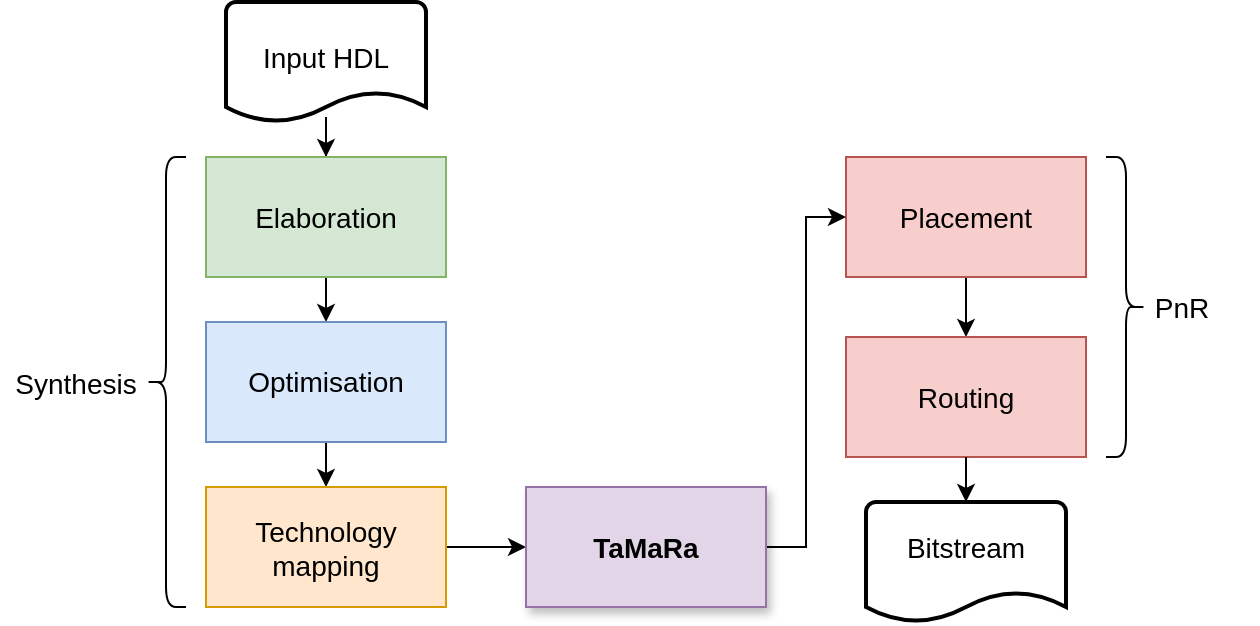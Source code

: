 <mxfile version="24.7.5">
  <diagram name="Page-1" id="rIEjTlfnBz-9zcmWtMJR">
    <mxGraphModel dx="3905" dy="2285" grid="1" gridSize="10" guides="1" tooltips="1" connect="1" arrows="1" fold="1" page="1" pageScale="1" pageWidth="827" pageHeight="1169" math="0" shadow="0">
      <root>
        <mxCell id="0" />
        <mxCell id="1" parent="0" />
        <mxCell id="A__plgbokK1b6xo6oSvK-21" value="" style="strokeWidth=2;html=1;shape=mxgraph.flowchart.document2;whiteSpace=wrap;size=0.25;" parent="1" vertex="1">
          <mxGeometry x="470" y="340" width="100" height="60" as="geometry" />
        </mxCell>
        <mxCell id="cOmfLBYraB-ggosAeQY--3" value="" style="edgeStyle=orthogonalEdgeStyle;rounded=0;orthogonalLoop=1;jettySize=auto;html=1;entryX=0.5;entryY=0;entryDx=0;entryDy=0;" parent="1" source="A__plgbokK1b6xo6oSvK-20" target="A__plgbokK1b6xo6oSvK-1" edge="1">
          <mxGeometry relative="1" as="geometry" />
        </mxCell>
        <mxCell id="A__plgbokK1b6xo6oSvK-20" value="" style="strokeWidth=2;html=1;shape=mxgraph.flowchart.document2;whiteSpace=wrap;size=0.25;" parent="1" vertex="1">
          <mxGeometry x="150" y="90" width="100" height="60" as="geometry" />
        </mxCell>
        <mxCell id="A__plgbokK1b6xo6oSvK-9" value="" style="edgeStyle=orthogonalEdgeStyle;rounded=0;orthogonalLoop=1;jettySize=auto;html=1;" parent="1" source="A__plgbokK1b6xo6oSvK-1" target="A__plgbokK1b6xo6oSvK-4" edge="1">
          <mxGeometry relative="1" as="geometry" />
        </mxCell>
        <mxCell id="A__plgbokK1b6xo6oSvK-1" value="&lt;font style=&quot;font-size: 14px;&quot;&gt;Elaboration&lt;/font&gt;" style="rounded=0;whiteSpace=wrap;html=1;glass=0;fillColor=#d5e8d4;strokeColor=#82b366;" parent="1" vertex="1">
          <mxGeometry x="140" y="167.5" width="120" height="60" as="geometry" />
        </mxCell>
        <mxCell id="A__plgbokK1b6xo6oSvK-2" value="&lt;font style=&quot;font-size: 14px;&quot;&gt;Input HDL&lt;/font&gt;" style="text;html=1;align=center;verticalAlign=middle;whiteSpace=wrap;rounded=0;" parent="1" vertex="1">
          <mxGeometry x="155" y="102.5" width="90" height="30" as="geometry" />
        </mxCell>
        <mxCell id="l9-BP3tv2yMURB_aYndT-1" value="" style="edgeStyle=orthogonalEdgeStyle;rounded=0;orthogonalLoop=1;jettySize=auto;html=1;" edge="1" parent="1" source="A__plgbokK1b6xo6oSvK-4" target="A__plgbokK1b6xo6oSvK-5">
          <mxGeometry relative="1" as="geometry" />
        </mxCell>
        <mxCell id="A__plgbokK1b6xo6oSvK-4" value="&lt;font style=&quot;font-size: 14px;&quot;&gt;Optimisation&lt;/font&gt;" style="rounded=0;whiteSpace=wrap;html=1;glass=0;fillColor=#dae8fc;strokeColor=#6c8ebf;" parent="1" vertex="1">
          <mxGeometry x="140" y="250" width="120" height="60" as="geometry" />
        </mxCell>
        <mxCell id="l9-BP3tv2yMURB_aYndT-2" value="" style="edgeStyle=orthogonalEdgeStyle;rounded=0;orthogonalLoop=1;jettySize=auto;html=1;" edge="1" parent="1" source="A__plgbokK1b6xo6oSvK-5" target="cOmfLBYraB-ggosAeQY--1">
          <mxGeometry relative="1" as="geometry" />
        </mxCell>
        <mxCell id="A__plgbokK1b6xo6oSvK-5" value="&lt;font style=&quot;font-size: 14px;&quot;&gt;Technology mapping&lt;/font&gt;" style="rounded=0;whiteSpace=wrap;html=1;glass=0;fillColor=#ffe6cc;strokeColor=#d79b00;" parent="1" vertex="1">
          <mxGeometry x="140" y="332.5" width="120" height="60" as="geometry" />
        </mxCell>
        <mxCell id="A__plgbokK1b6xo6oSvK-12" value="" style="edgeStyle=orthogonalEdgeStyle;rounded=0;orthogonalLoop=1;jettySize=auto;html=1;" parent="1" source="A__plgbokK1b6xo6oSvK-7" target="A__plgbokK1b6xo6oSvK-8" edge="1">
          <mxGeometry relative="1" as="geometry" />
        </mxCell>
        <mxCell id="A__plgbokK1b6xo6oSvK-7" value="&lt;font style=&quot;font-size: 14px;&quot;&gt;Placement&lt;/font&gt;" style="rounded=0;whiteSpace=wrap;html=1;glass=0;fillColor=#f8cecc;strokeColor=#b85450;" parent="1" vertex="1">
          <mxGeometry x="460" y="167.5" width="120" height="60" as="geometry" />
        </mxCell>
        <mxCell id="A__plgbokK1b6xo6oSvK-8" value="&lt;font style=&quot;font-size: 14px;&quot;&gt;Routing&lt;/font&gt;" style="rounded=0;whiteSpace=wrap;html=1;glass=0;fillColor=#f8cecc;strokeColor=#b85450;" parent="1" vertex="1">
          <mxGeometry x="460" y="257.5" width="120" height="60" as="geometry" />
        </mxCell>
        <mxCell id="A__plgbokK1b6xo6oSvK-13" value="&lt;span style=&quot;font-size: 14px;&quot;&gt;Bitstream&lt;/span&gt;" style="text;html=1;align=center;verticalAlign=middle;whiteSpace=wrap;rounded=0;" parent="1" vertex="1">
          <mxGeometry x="485" y="347.5" width="70" height="30" as="geometry" />
        </mxCell>
        <mxCell id="A__plgbokK1b6xo6oSvK-16" value="" style="shape=curlyBracket;whiteSpace=wrap;html=1;rounded=1;flipH=1;labelPosition=right;verticalLabelPosition=middle;align=left;verticalAlign=middle;rotation=-180;" parent="1" vertex="1">
          <mxGeometry x="110" y="167.5" width="20" height="225" as="geometry" />
        </mxCell>
        <mxCell id="A__plgbokK1b6xo6oSvK-17" value="&lt;font style=&quot;font-size: 14px;&quot;&gt;Synthesis&lt;/font&gt;" style="text;html=1;align=center;verticalAlign=middle;whiteSpace=wrap;rounded=0;" parent="1" vertex="1">
          <mxGeometry x="37" y="266.25" width="76" height="30" as="geometry" />
        </mxCell>
        <mxCell id="A__plgbokK1b6xo6oSvK-18" value="" style="shape=curlyBracket;whiteSpace=wrap;html=1;rounded=1;flipH=1;labelPosition=right;verticalLabelPosition=middle;align=left;verticalAlign=middle;" parent="1" vertex="1">
          <mxGeometry x="590" y="167.5" width="20" height="150" as="geometry" />
        </mxCell>
        <mxCell id="A__plgbokK1b6xo6oSvK-19" value="&lt;font style=&quot;font-size: 14px;&quot;&gt;PnR&lt;/font&gt;" style="text;html=1;align=center;verticalAlign=middle;whiteSpace=wrap;rounded=0;" parent="1" vertex="1">
          <mxGeometry x="590" y="227.5" width="76" height="30" as="geometry" />
        </mxCell>
        <mxCell id="A__plgbokK1b6xo6oSvK-22" style="edgeStyle=orthogonalEdgeStyle;rounded=0;orthogonalLoop=1;jettySize=auto;html=1;exitX=0.5;exitY=1;exitDx=0;exitDy=0;entryX=0.5;entryY=0;entryDx=0;entryDy=0;entryPerimeter=0;" parent="1" source="A__plgbokK1b6xo6oSvK-8" target="A__plgbokK1b6xo6oSvK-21" edge="1">
          <mxGeometry relative="1" as="geometry" />
        </mxCell>
        <mxCell id="l9-BP3tv2yMURB_aYndT-3" style="edgeStyle=orthogonalEdgeStyle;rounded=0;orthogonalLoop=1;jettySize=auto;html=1;exitX=1;exitY=0.5;exitDx=0;exitDy=0;entryX=0;entryY=0.5;entryDx=0;entryDy=0;" edge="1" parent="1" source="cOmfLBYraB-ggosAeQY--1" target="A__plgbokK1b6xo6oSvK-7">
          <mxGeometry relative="1" as="geometry" />
        </mxCell>
        <mxCell id="cOmfLBYraB-ggosAeQY--1" value="&lt;font style=&quot;font-size: 14px;&quot;&gt;&lt;b&gt;TaMaRa&lt;/b&gt;&lt;/font&gt;" style="rounded=0;whiteSpace=wrap;html=1;glass=0;fillColor=#e1d5e7;strokeColor=#9673a6;gradientColor=none;shadow=1;" parent="1" vertex="1">
          <mxGeometry x="300" y="332.5" width="120" height="60" as="geometry" />
        </mxCell>
      </root>
    </mxGraphModel>
  </diagram>
</mxfile>
